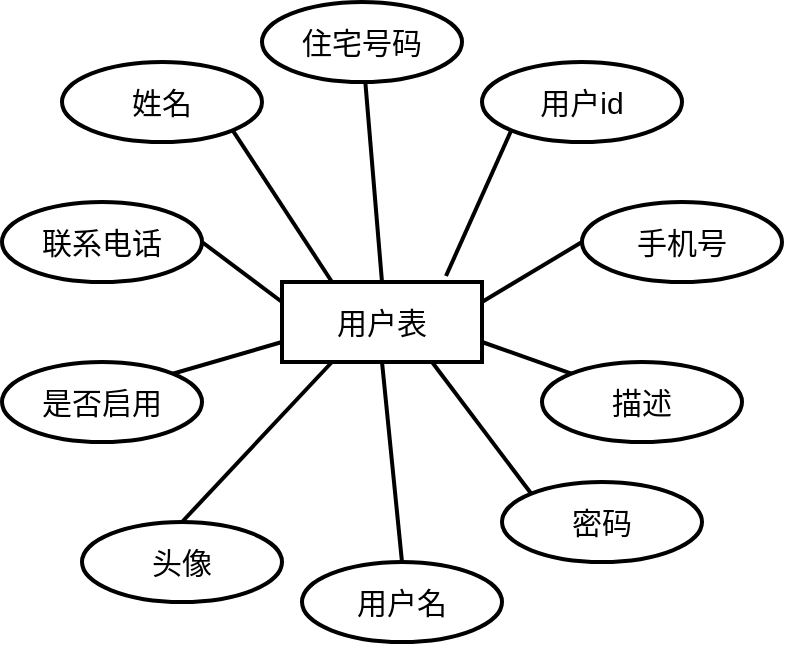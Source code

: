 <mxfile version="14.6.1" type="github">
  <diagram id="5FLS-WimWuLAqGJWE2_i" name="第 1 页">
    <mxGraphModel dx="1426" dy="769" grid="1" gridSize="10" guides="1" tooltips="1" connect="1" arrows="1" fold="1" page="1" pageScale="1" pageWidth="827" pageHeight="1169" math="0" shadow="0">
      <root>
        <mxCell id="0" />
        <mxCell id="1" parent="0" />
        <mxCell id="Q5cpwe_JN1_Joh6aM06c-1" value="用户表" style="whiteSpace=wrap;html=1;align=center;strokeWidth=2;fontSize=15;" parent="1" vertex="1">
          <mxGeometry x="250" y="230" width="100" height="40" as="geometry" />
        </mxCell>
        <mxCell id="Q5cpwe_JN1_Joh6aM06c-3" value="用户id" style="ellipse;whiteSpace=wrap;html=1;align=center;strokeWidth=2;fontSize=15;" parent="1" vertex="1">
          <mxGeometry x="350" y="120" width="100" height="40" as="geometry" />
        </mxCell>
        <mxCell id="Q5cpwe_JN1_Joh6aM06c-4" value="联系电话" style="ellipse;whiteSpace=wrap;html=1;align=center;strokeWidth=2;fontSize=15;" parent="1" vertex="1">
          <mxGeometry x="110" y="190" width="100" height="40" as="geometry" />
        </mxCell>
        <mxCell id="Q5cpwe_JN1_Joh6aM06c-5" value="用户名" style="ellipse;whiteSpace=wrap;html=1;align=center;strokeWidth=2;fontSize=15;" parent="1" vertex="1">
          <mxGeometry x="260" y="370" width="100" height="40" as="geometry" />
        </mxCell>
        <mxCell id="Q5cpwe_JN1_Joh6aM06c-6" value="密码" style="ellipse;whiteSpace=wrap;html=1;align=center;strokeWidth=2;fontSize=15;" parent="1" vertex="1">
          <mxGeometry x="360" y="330" width="100" height="40" as="geometry" />
        </mxCell>
        <mxCell id="Q5cpwe_JN1_Joh6aM06c-7" value="描述" style="ellipse;whiteSpace=wrap;html=1;align=center;strokeWidth=2;fontSize=15;" parent="1" vertex="1">
          <mxGeometry x="380" y="270" width="100" height="40" as="geometry" />
        </mxCell>
        <mxCell id="Q5cpwe_JN1_Joh6aM06c-8" value="姓名" style="ellipse;whiteSpace=wrap;html=1;align=center;strokeWidth=2;fontSize=15;" parent="1" vertex="1">
          <mxGeometry x="140" y="120" width="100" height="40" as="geometry" />
        </mxCell>
        <mxCell id="Q5cpwe_JN1_Joh6aM06c-9" value="是否启用" style="ellipse;whiteSpace=wrap;html=1;align=center;strokeWidth=2;fontSize=15;" parent="1" vertex="1">
          <mxGeometry x="110" y="270" width="100" height="40" as="geometry" />
        </mxCell>
        <mxCell id="Q5cpwe_JN1_Joh6aM06c-10" value="头像" style="ellipse;whiteSpace=wrap;html=1;align=center;strokeWidth=2;fontSize=15;" parent="1" vertex="1">
          <mxGeometry x="150" y="350" width="100" height="40" as="geometry" />
        </mxCell>
        <mxCell id="Q5cpwe_JN1_Joh6aM06c-11" value="住宅号码" style="ellipse;whiteSpace=wrap;html=1;align=center;strokeWidth=2;fontSize=15;" parent="1" vertex="1">
          <mxGeometry x="240" y="90" width="100" height="40" as="geometry" />
        </mxCell>
        <mxCell id="Q5cpwe_JN1_Joh6aM06c-12" value="手机号" style="ellipse;whiteSpace=wrap;html=1;align=center;strokeWidth=2;fontSize=15;" parent="1" vertex="1">
          <mxGeometry x="400" y="190" width="100" height="40" as="geometry" />
        </mxCell>
        <mxCell id="Q5cpwe_JN1_Joh6aM06c-13" value="" style="endArrow=none;html=1;rounded=0;fontSize=15;strokeWidth=2;entryX=0.5;entryY=0;entryDx=0;entryDy=0;" parent="1" source="Q5cpwe_JN1_Joh6aM06c-11" target="Q5cpwe_JN1_Joh6aM06c-1" edge="1">
          <mxGeometry relative="1" as="geometry">
            <mxPoint x="110" y="60" as="sourcePoint" />
            <mxPoint x="270" y="60" as="targetPoint" />
          </mxGeometry>
        </mxCell>
        <mxCell id="Q5cpwe_JN1_Joh6aM06c-14" value="" style="endArrow=none;html=1;rounded=0;fontSize=15;strokeWidth=2;entryX=0.82;entryY=-0.075;entryDx=0;entryDy=0;exitX=0;exitY=1;exitDx=0;exitDy=0;entryPerimeter=0;" parent="1" source="Q5cpwe_JN1_Joh6aM06c-3" target="Q5cpwe_JN1_Joh6aM06c-1" edge="1">
          <mxGeometry relative="1" as="geometry">
            <mxPoint x="301.666" y="139.989" as="sourcePoint" />
            <mxPoint x="310" y="240" as="targetPoint" />
          </mxGeometry>
        </mxCell>
        <mxCell id="Q5cpwe_JN1_Joh6aM06c-15" value="" style="endArrow=none;html=1;rounded=0;fontSize=15;strokeWidth=2;entryX=0;entryY=0.5;entryDx=0;entryDy=0;exitX=1;exitY=0.25;exitDx=0;exitDy=0;" parent="1" source="Q5cpwe_JN1_Joh6aM06c-1" target="Q5cpwe_JN1_Joh6aM06c-12" edge="1">
          <mxGeometry relative="1" as="geometry">
            <mxPoint x="311.666" y="149.989" as="sourcePoint" />
            <mxPoint x="320" y="250" as="targetPoint" />
          </mxGeometry>
        </mxCell>
        <mxCell id="Q5cpwe_JN1_Joh6aM06c-16" value="" style="endArrow=none;html=1;rounded=0;fontSize=15;strokeWidth=2;entryX=0;entryY=0;entryDx=0;entryDy=0;exitX=1;exitY=0.75;exitDx=0;exitDy=0;" parent="1" source="Q5cpwe_JN1_Joh6aM06c-1" target="Q5cpwe_JN1_Joh6aM06c-7" edge="1">
          <mxGeometry relative="1" as="geometry">
            <mxPoint x="321.666" y="159.989" as="sourcePoint" />
            <mxPoint x="330" y="260" as="targetPoint" />
          </mxGeometry>
        </mxCell>
        <mxCell id="Q5cpwe_JN1_Joh6aM06c-17" value="" style="endArrow=none;html=1;rounded=0;fontSize=15;strokeWidth=2;entryX=0;entryY=0;entryDx=0;entryDy=0;exitX=0.75;exitY=1;exitDx=0;exitDy=0;" parent="1" source="Q5cpwe_JN1_Joh6aM06c-1" target="Q5cpwe_JN1_Joh6aM06c-6" edge="1">
          <mxGeometry relative="1" as="geometry">
            <mxPoint x="331.666" y="169.989" as="sourcePoint" />
            <mxPoint x="340" y="270" as="targetPoint" />
          </mxGeometry>
        </mxCell>
        <mxCell id="Q5cpwe_JN1_Joh6aM06c-18" value="" style="endArrow=none;html=1;rounded=0;fontSize=15;strokeWidth=2;entryX=0.5;entryY=0;entryDx=0;entryDy=0;exitX=0.5;exitY=1;exitDx=0;exitDy=0;" parent="1" source="Q5cpwe_JN1_Joh6aM06c-1" target="Q5cpwe_JN1_Joh6aM06c-5" edge="1">
          <mxGeometry relative="1" as="geometry">
            <mxPoint x="341.666" y="179.989" as="sourcePoint" />
            <mxPoint x="350" y="280" as="targetPoint" />
          </mxGeometry>
        </mxCell>
        <mxCell id="Q5cpwe_JN1_Joh6aM06c-19" value="" style="endArrow=none;html=1;rounded=0;fontSize=15;strokeWidth=2;entryX=0;entryY=0.25;entryDx=0;entryDy=0;exitX=1;exitY=0.5;exitDx=0;exitDy=0;" parent="1" source="Q5cpwe_JN1_Joh6aM06c-4" target="Q5cpwe_JN1_Joh6aM06c-1" edge="1">
          <mxGeometry relative="1" as="geometry">
            <mxPoint x="301.666" y="139.989" as="sourcePoint" />
            <mxPoint x="310" y="240" as="targetPoint" />
          </mxGeometry>
        </mxCell>
        <mxCell id="Q5cpwe_JN1_Joh6aM06c-20" value="" style="endArrow=none;html=1;rounded=0;fontSize=15;strokeWidth=2;entryX=0.25;entryY=0;entryDx=0;entryDy=0;exitX=1;exitY=1;exitDx=0;exitDy=0;" parent="1" source="Q5cpwe_JN1_Joh6aM06c-8" target="Q5cpwe_JN1_Joh6aM06c-1" edge="1">
          <mxGeometry relative="1" as="geometry">
            <mxPoint x="311.666" y="149.989" as="sourcePoint" />
            <mxPoint x="320" y="250" as="targetPoint" />
          </mxGeometry>
        </mxCell>
        <mxCell id="Q5cpwe_JN1_Joh6aM06c-21" value="" style="endArrow=none;html=1;rounded=0;fontSize=15;strokeWidth=2;entryX=0;entryY=0.75;entryDx=0;entryDy=0;exitX=1;exitY=0;exitDx=0;exitDy=0;" parent="1" source="Q5cpwe_JN1_Joh6aM06c-9" target="Q5cpwe_JN1_Joh6aM06c-1" edge="1">
          <mxGeometry relative="1" as="geometry">
            <mxPoint x="321.666" y="159.989" as="sourcePoint" />
            <mxPoint x="330" y="260" as="targetPoint" />
          </mxGeometry>
        </mxCell>
        <mxCell id="Q5cpwe_JN1_Joh6aM06c-22" value="" style="endArrow=none;html=1;rounded=0;fontSize=15;strokeWidth=2;entryX=0.5;entryY=0;entryDx=0;entryDy=0;exitX=0.25;exitY=1;exitDx=0;exitDy=0;" parent="1" source="Q5cpwe_JN1_Joh6aM06c-1" target="Q5cpwe_JN1_Joh6aM06c-10" edge="1">
          <mxGeometry relative="1" as="geometry">
            <mxPoint x="331.666" y="169.989" as="sourcePoint" />
            <mxPoint x="340" y="270" as="targetPoint" />
          </mxGeometry>
        </mxCell>
      </root>
    </mxGraphModel>
  </diagram>
</mxfile>
